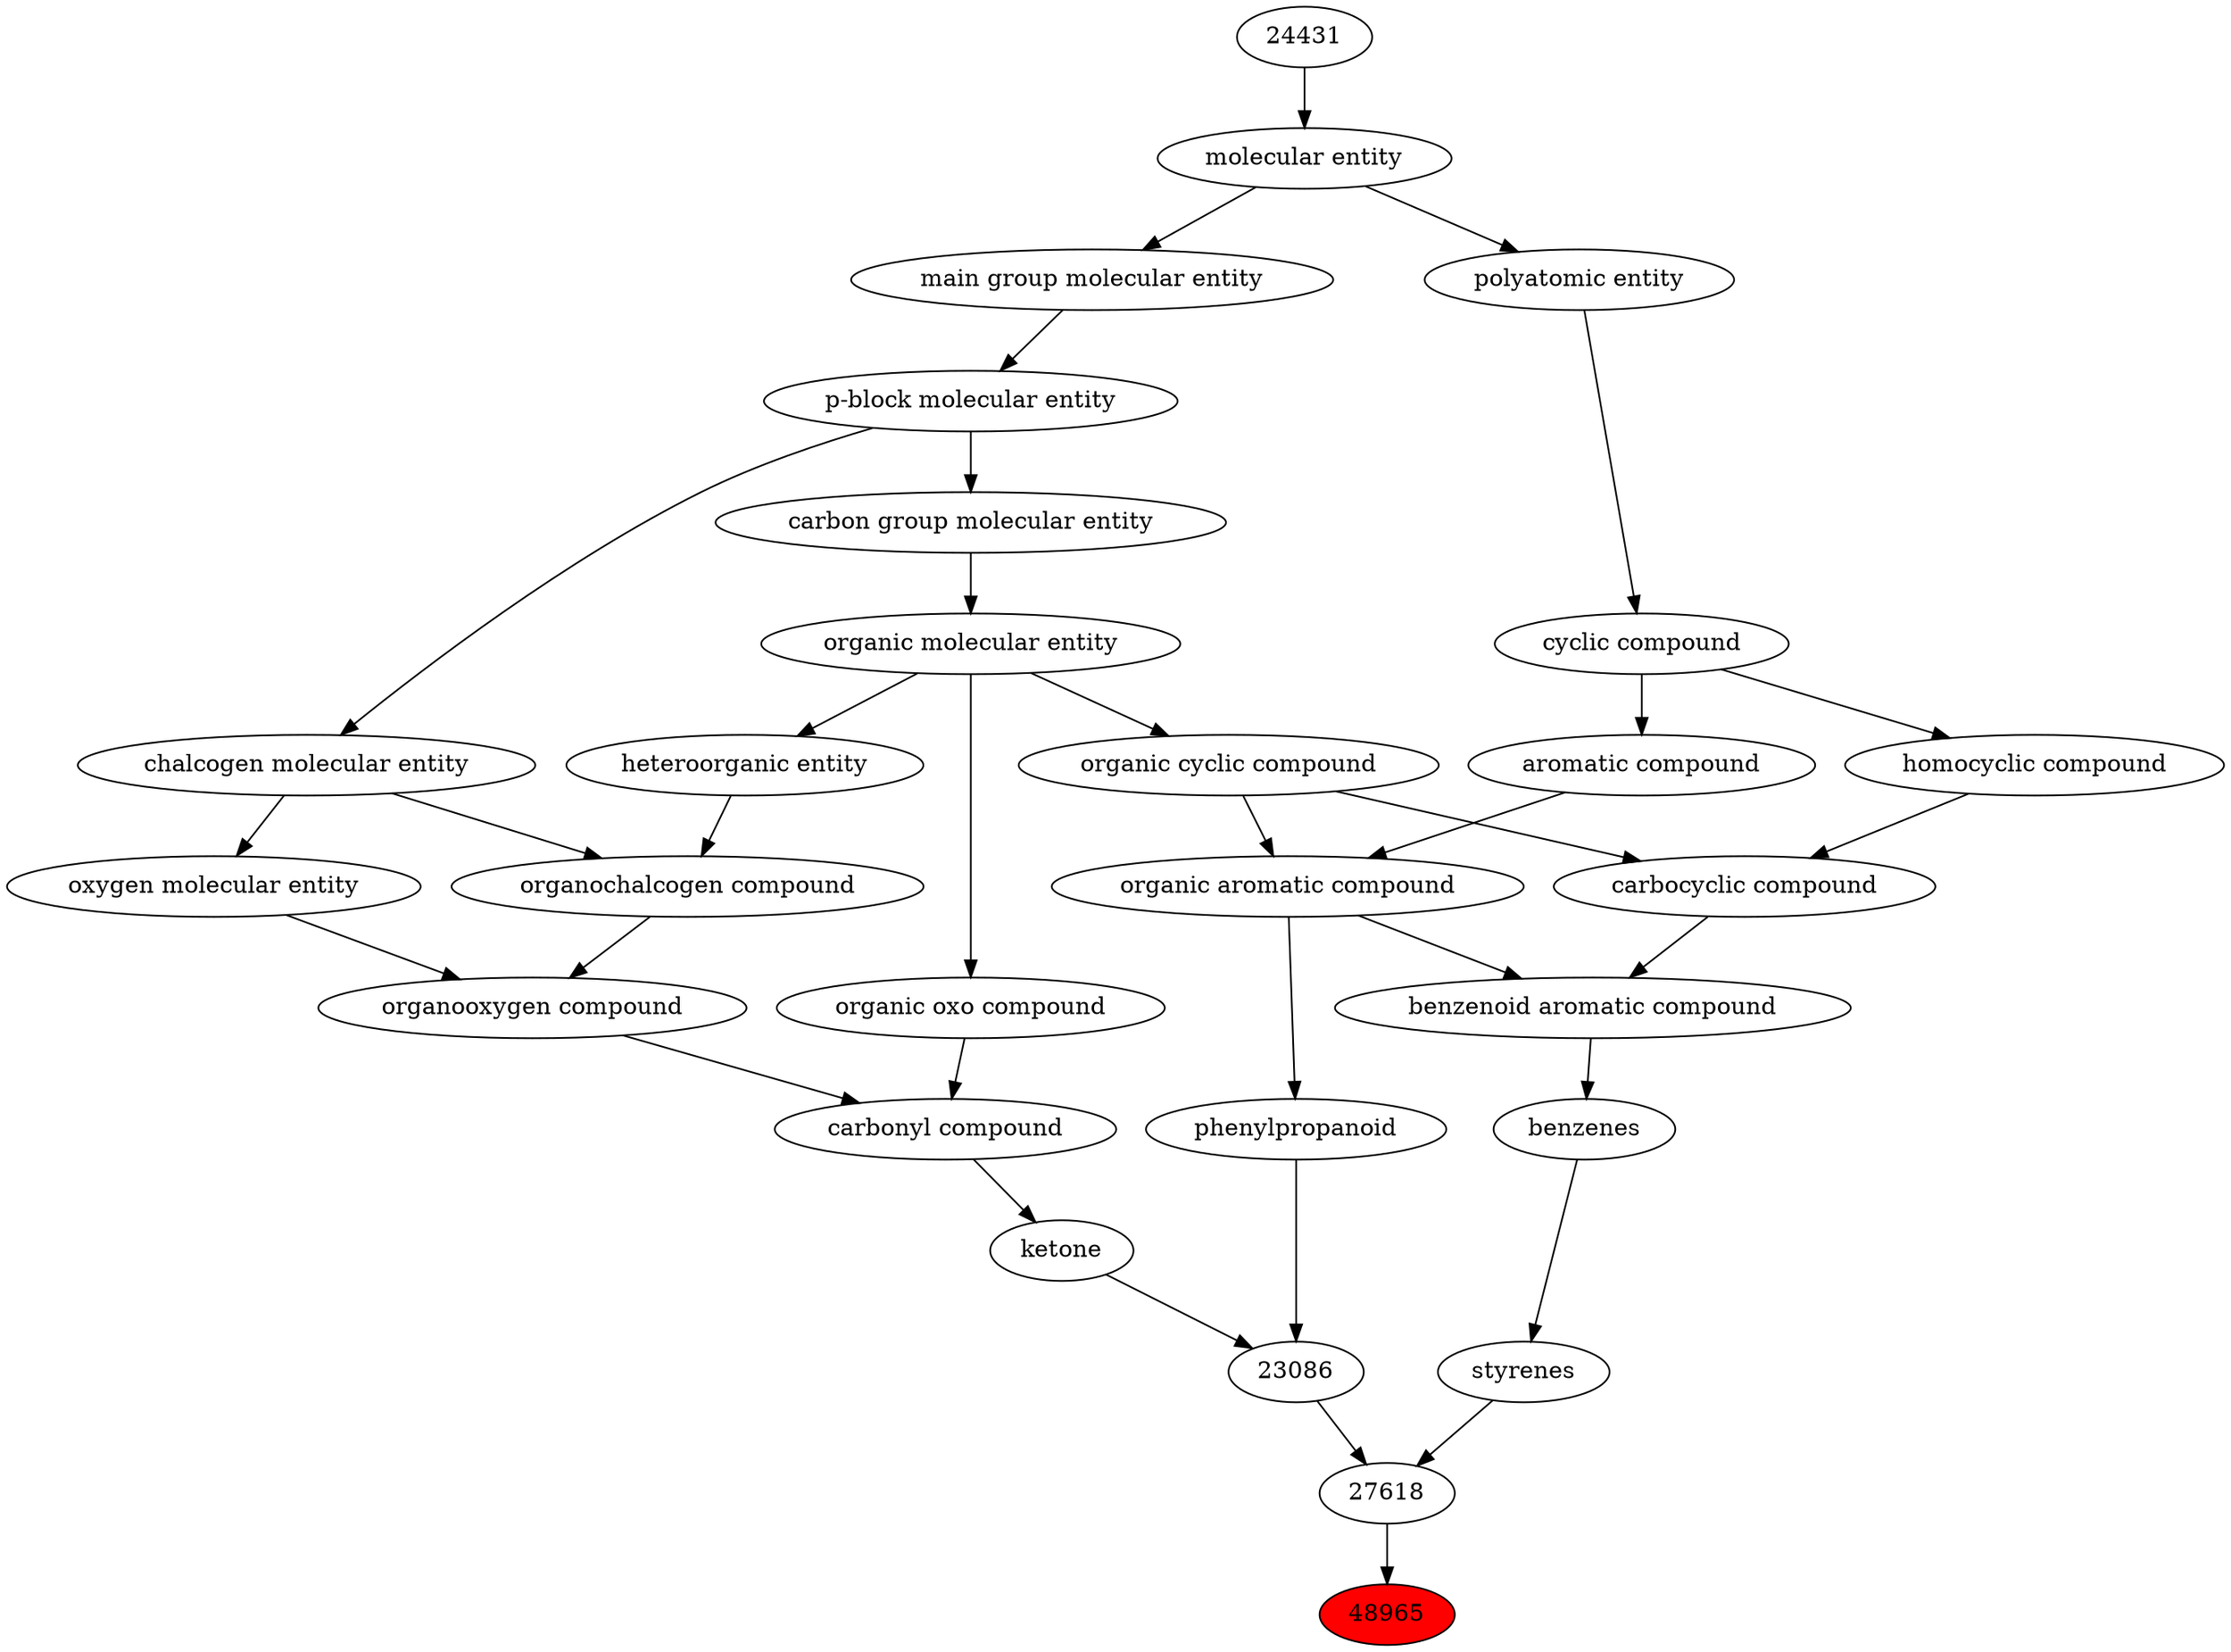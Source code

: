 digraph tree{ 
48965 [label="48965" fillcolor=red style=filled]
27618 -> 48965
27618 [label="27618"]
26799 -> 27618
23086 -> 27618
26799 [label="styrenes"]
22712 -> 26799
23086 [label="23086"]
17087 -> 23086
26004 -> 23086
22712 [label="benzenes"]
33836 -> 22712
17087 [label="ketone"]
36586 -> 17087
26004 [label="phenylpropanoid"]
33659 -> 26004
33836 [label="benzenoid aromatic compound"]
33659 -> 33836
33598 -> 33836
36586 [label="carbonyl compound"]
36587 -> 36586
36963 -> 36586
33659 [label="organic aromatic compound"]
33832 -> 33659
33655 -> 33659
33598 [label="carbocyclic compound"]
33832 -> 33598
33597 -> 33598
36587 [label="organic oxo compound"]
50860 -> 36587
36963 [label="organooxygen compound"]
36962 -> 36963
25806 -> 36963
33832 [label="organic cyclic compound"]
50860 -> 33832
33655 [label="aromatic compound"]
33595 -> 33655
33597 [label="homocyclic compound"]
33595 -> 33597
50860 [label="organic molecular entity"]
33582 -> 50860
36962 [label="organochalcogen compound"]
33285 -> 36962
33304 -> 36962
25806 [label="oxygen molecular entity"]
33304 -> 25806
33595 [label="cyclic compound"]
36357 -> 33595
33582 [label="carbon group molecular entity"]
33675 -> 33582
33285 [label="heteroorganic entity"]
50860 -> 33285
33304 [label="chalcogen molecular entity"]
33675 -> 33304
36357 [label="polyatomic entity"]
23367 -> 36357
33675 [label="p-block molecular entity"]
33579 -> 33675
23367 [label="molecular entity"]
24431 -> 23367
33579 [label="main group molecular entity"]
23367 -> 33579
24431 [label="24431"]
}
